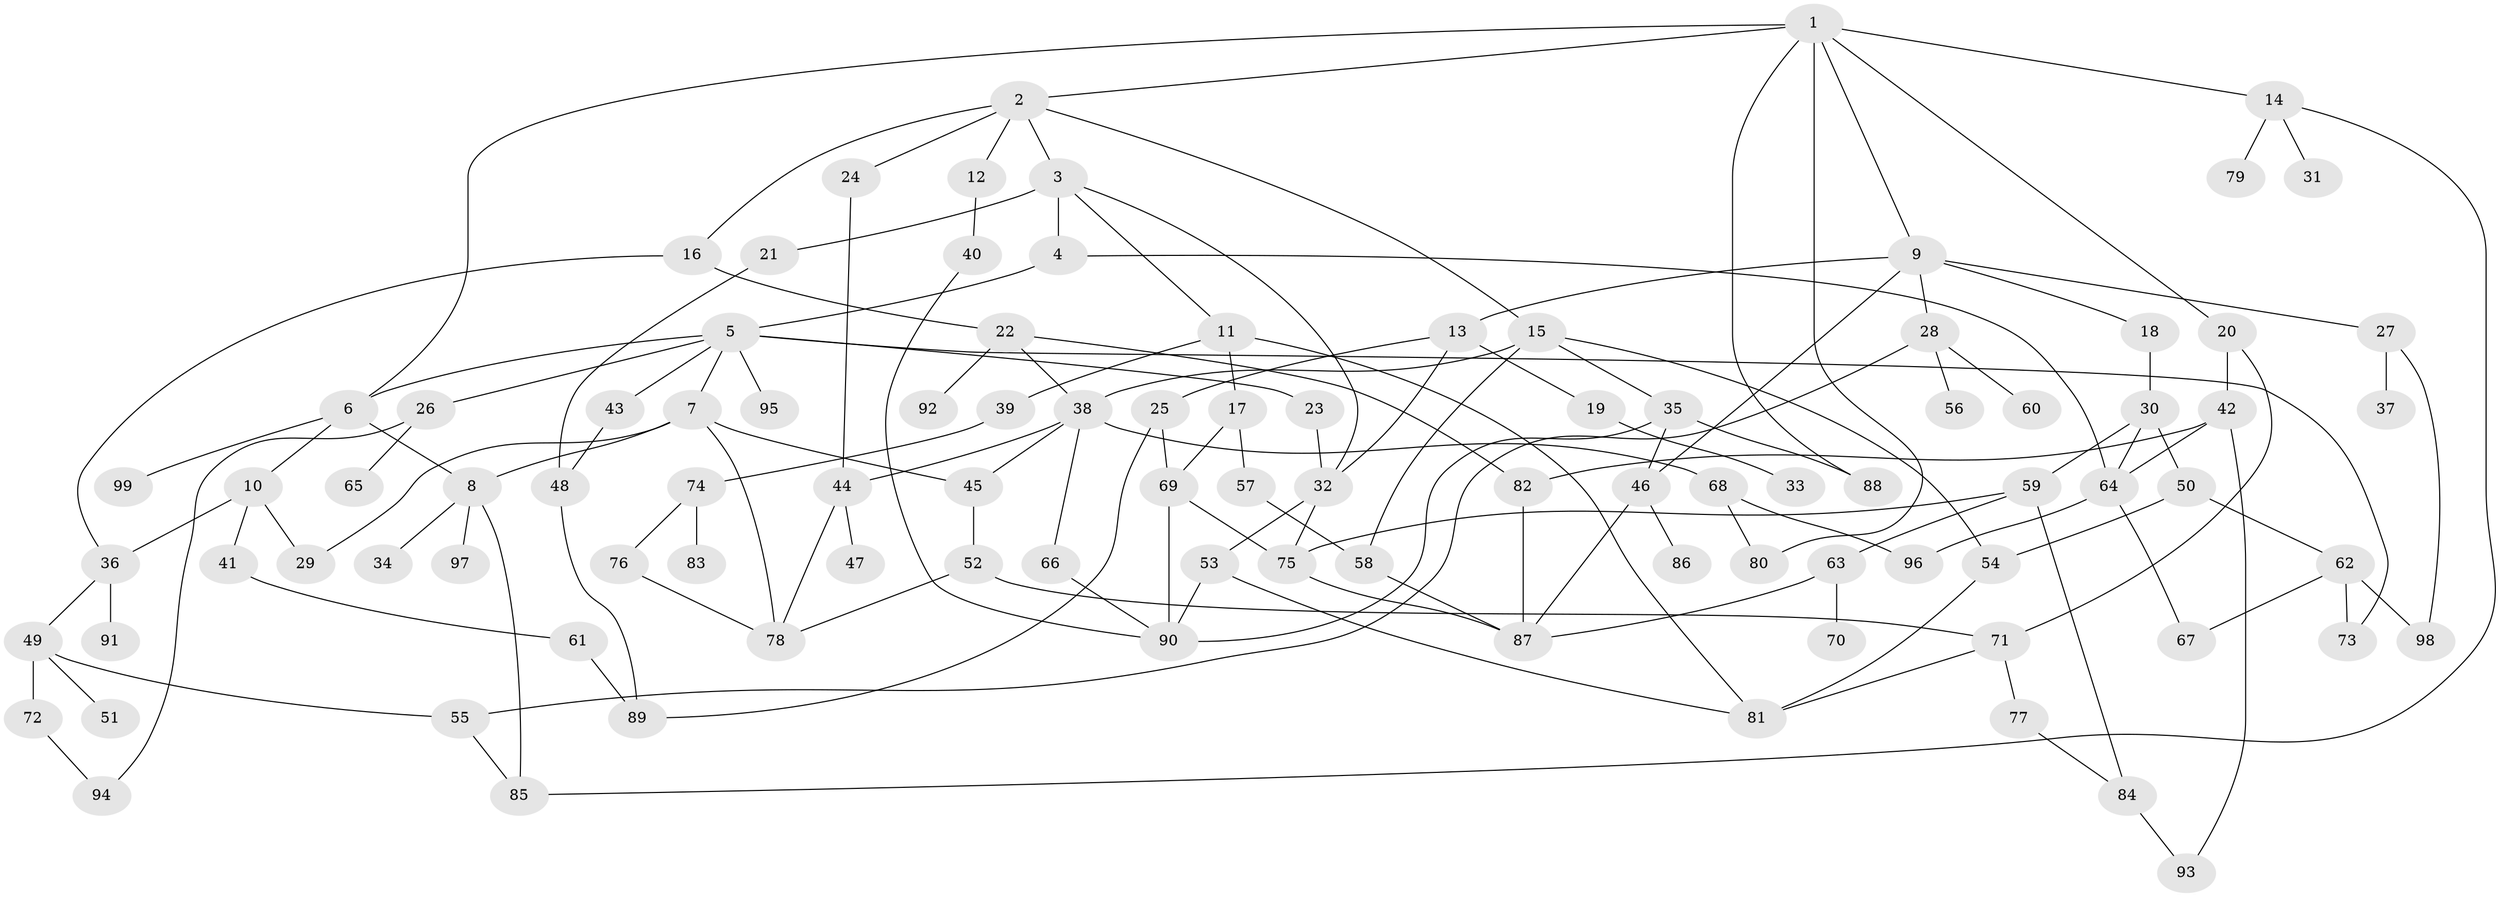 // Generated by graph-tools (version 1.1) at 2025/13/03/09/25 04:13:24]
// undirected, 99 vertices, 146 edges
graph export_dot {
graph [start="1"]
  node [color=gray90,style=filled];
  1;
  2;
  3;
  4;
  5;
  6;
  7;
  8;
  9;
  10;
  11;
  12;
  13;
  14;
  15;
  16;
  17;
  18;
  19;
  20;
  21;
  22;
  23;
  24;
  25;
  26;
  27;
  28;
  29;
  30;
  31;
  32;
  33;
  34;
  35;
  36;
  37;
  38;
  39;
  40;
  41;
  42;
  43;
  44;
  45;
  46;
  47;
  48;
  49;
  50;
  51;
  52;
  53;
  54;
  55;
  56;
  57;
  58;
  59;
  60;
  61;
  62;
  63;
  64;
  65;
  66;
  67;
  68;
  69;
  70;
  71;
  72;
  73;
  74;
  75;
  76;
  77;
  78;
  79;
  80;
  81;
  82;
  83;
  84;
  85;
  86;
  87;
  88;
  89;
  90;
  91;
  92;
  93;
  94;
  95;
  96;
  97;
  98;
  99;
  1 -- 2;
  1 -- 9;
  1 -- 14;
  1 -- 20;
  1 -- 80;
  1 -- 88;
  1 -- 6;
  2 -- 3;
  2 -- 12;
  2 -- 15;
  2 -- 16;
  2 -- 24;
  3 -- 4;
  3 -- 11;
  3 -- 21;
  3 -- 32;
  4 -- 5;
  4 -- 64;
  5 -- 6;
  5 -- 7;
  5 -- 23;
  5 -- 26;
  5 -- 43;
  5 -- 73;
  5 -- 95;
  6 -- 10;
  6 -- 99;
  6 -- 8;
  7 -- 8;
  7 -- 45;
  7 -- 78;
  7 -- 29;
  8 -- 34;
  8 -- 97;
  8 -- 85;
  9 -- 13;
  9 -- 18;
  9 -- 27;
  9 -- 28;
  9 -- 46;
  10 -- 29;
  10 -- 41;
  10 -- 36;
  11 -- 17;
  11 -- 39;
  11 -- 81;
  12 -- 40;
  13 -- 19;
  13 -- 25;
  13 -- 32;
  14 -- 31;
  14 -- 79;
  14 -- 85;
  15 -- 35;
  15 -- 38;
  15 -- 54;
  15 -- 58;
  16 -- 22;
  16 -- 36;
  17 -- 57;
  17 -- 69;
  18 -- 30;
  19 -- 33;
  20 -- 42;
  20 -- 71;
  21 -- 48;
  22 -- 82;
  22 -- 92;
  22 -- 38;
  23 -- 32;
  24 -- 44;
  25 -- 89;
  25 -- 69;
  26 -- 65;
  26 -- 94;
  27 -- 37;
  27 -- 98;
  28 -- 55;
  28 -- 56;
  28 -- 60;
  30 -- 50;
  30 -- 59;
  30 -- 64;
  32 -- 53;
  32 -- 75;
  35 -- 90;
  35 -- 88;
  35 -- 46;
  36 -- 49;
  36 -- 91;
  38 -- 44;
  38 -- 45;
  38 -- 66;
  38 -- 68;
  39 -- 74;
  40 -- 90;
  41 -- 61;
  42 -- 64;
  42 -- 82;
  42 -- 93;
  43 -- 48;
  44 -- 47;
  44 -- 78;
  45 -- 52;
  46 -- 86;
  46 -- 87;
  48 -- 89;
  49 -- 51;
  49 -- 72;
  49 -- 55;
  50 -- 62;
  50 -- 54;
  52 -- 71;
  52 -- 78;
  53 -- 90;
  53 -- 81;
  54 -- 81;
  55 -- 85;
  57 -- 58;
  58 -- 87;
  59 -- 63;
  59 -- 84;
  59 -- 75;
  61 -- 89;
  62 -- 67;
  62 -- 73;
  62 -- 98;
  63 -- 70;
  63 -- 87;
  64 -- 67;
  64 -- 96;
  66 -- 90;
  68 -- 96;
  68 -- 80;
  69 -- 90;
  69 -- 75;
  71 -- 77;
  71 -- 81;
  72 -- 94;
  74 -- 76;
  74 -- 83;
  75 -- 87;
  76 -- 78;
  77 -- 84;
  82 -- 87;
  84 -- 93;
}
